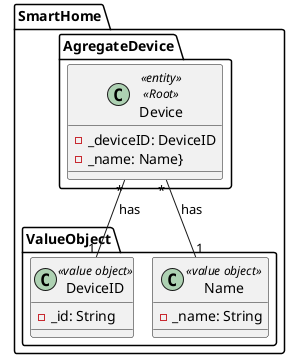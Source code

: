 @startuml
!pragma layout smetana

package SmartHome.AgregateDevice {
class Device<<entity>><<Root>>{
    - _deviceID: DeviceID
    - _name: Name}
}
}

package SmartHome.ValueObject {
    class DeviceID<<value object>>{
        - _id: String
    }
    class Name<<value object>>{
        - _name: String
    }
}

Device "*" -- "1" DeviceID : has
Device "*" -- "1" Name : has
@enduml